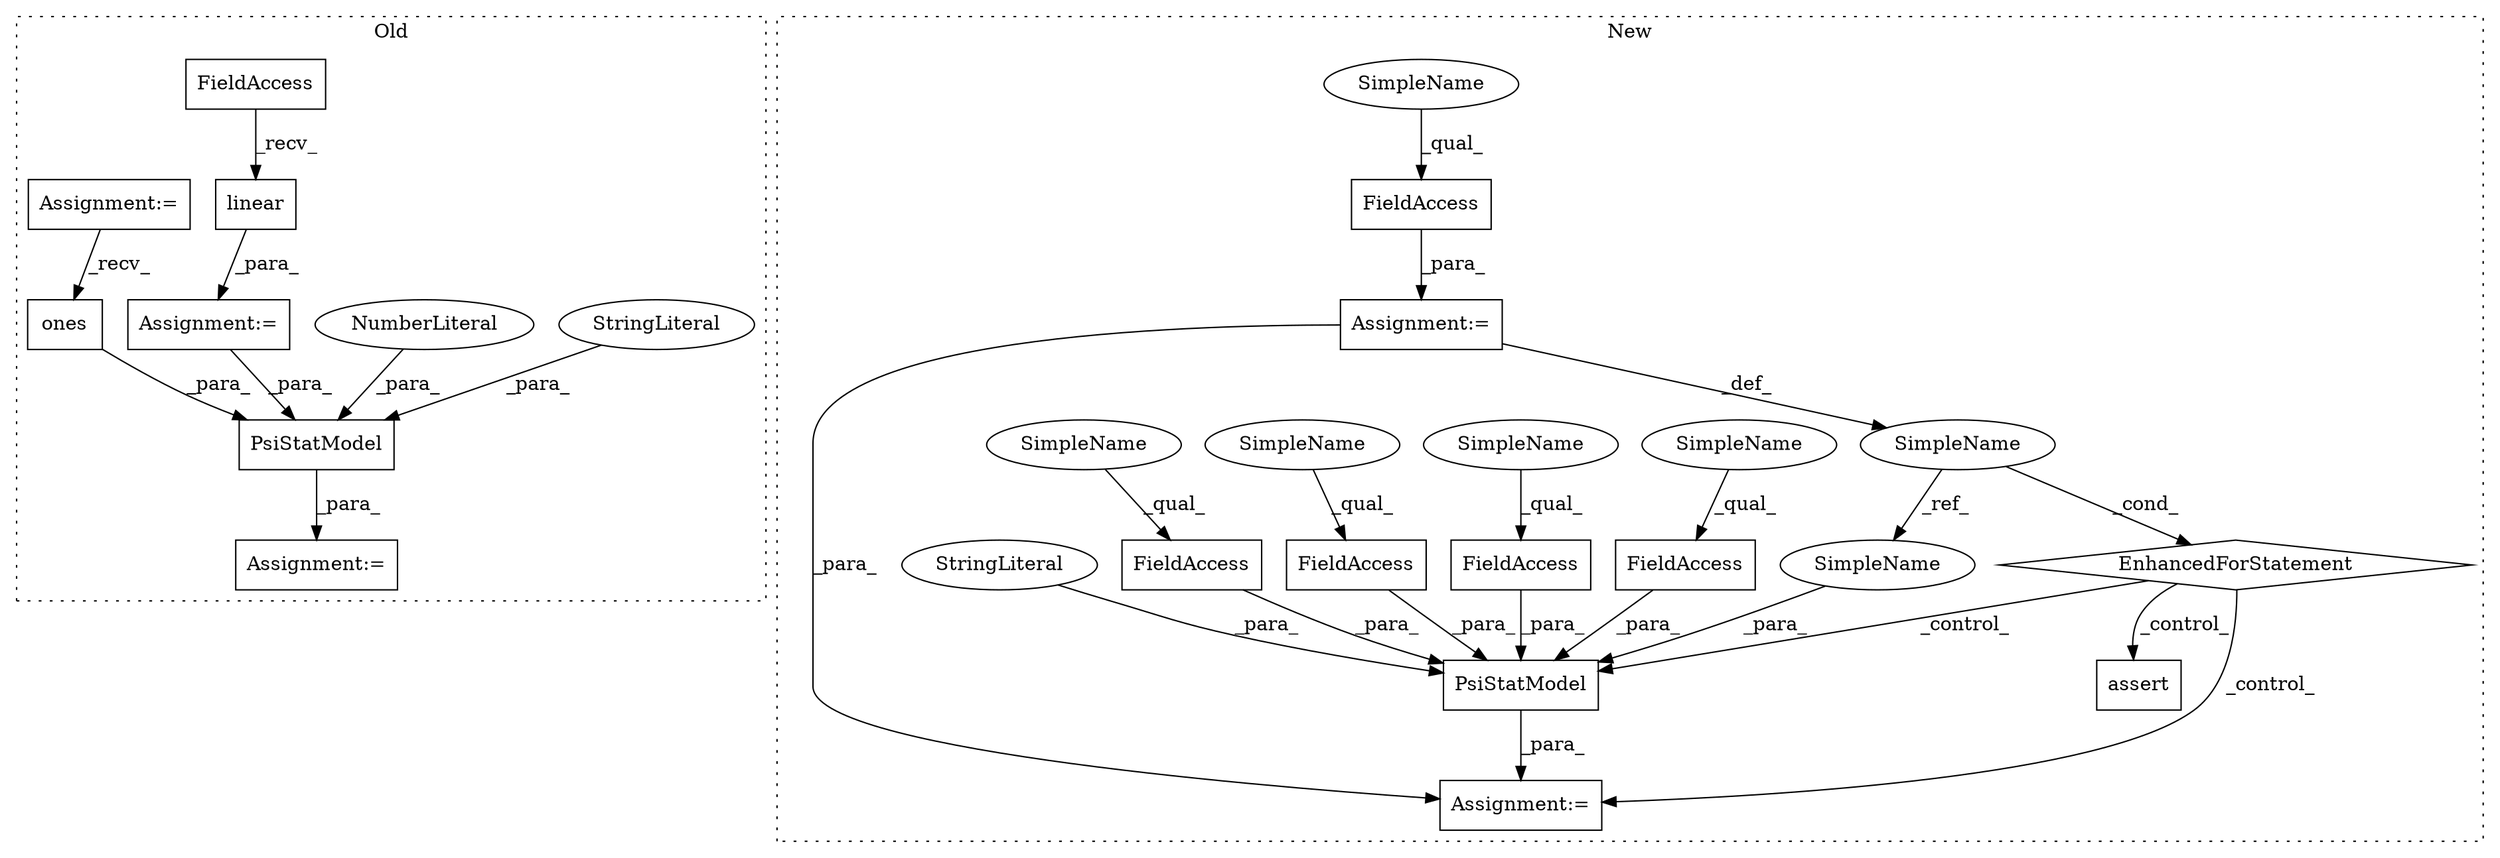 digraph G {
subgraph cluster0 {
1 [label="PsiStatModel" a="32" s="3649,3723" l="13,1" shape="box"];
3 [label="StringLiteral" a="45" s="3662" l="6" shape="ellipse"];
11 [label="Assignment:=" a="7" s="3648" l="1" shape="box"];
12 [label="NumberLiteral" a="34" s="3688" l="1" shape="ellipse"];
14 [label="linear" a="32" s="3632,3640" l="7,1" shape="box"];
18 [label="FieldAccess" a="22" s="3623" l="8" shape="box"];
19 [label="ones" a="32" s="3696,3721" l="10,2" shape="box"];
20 [label="Assignment:=" a="7" s="3622" l="1" shape="box"];
21 [label="Assignment:=" a="7" s="3585" l="5" shape="box"];
label = "Old";
style="dotted";
}
subgraph cluster1 {
2 [label="EnhancedForStatement" a="70" s="3821,3894" l="53,2" shape="diamond"];
4 [label="SimpleName" a="42" s="3878" l="1" shape="ellipse"];
5 [label="PsiStatModel" a="32" s="3906,3959" l="13,1" shape="box"];
6 [label="StringLiteral" a="45" s="3919" l="6" shape="ellipse"];
7 [label="assert" a="6" s="3968" l="7" shape="box"];
8 [label="Assignment:=" a="7" s="3821,3894" l="53,2" shape="box"];
9 [label="FieldAccess" a="22" s="3882" l="12" shape="box"];
10 [label="Assignment:=" a="7" s="3905" l="1" shape="box"];
13 [label="FieldAccess" a="22" s="3944" l="6" shape="box"];
15 [label="FieldAccess" a="22" s="3951" l="6" shape="box"];
16 [label="FieldAccess" a="22" s="3926" l="6" shape="box"];
17 [label="FieldAccess" a="22" s="3933" l="10" shape="box"];
22 [label="SimpleName" a="42" s="3951" l="4" shape="ellipse"];
23 [label="SimpleName" a="42" s="3944" l="4" shape="ellipse"];
24 [label="SimpleName" a="42" s="3926" l="4" shape="ellipse"];
25 [label="SimpleName" a="42" s="3882" l="4" shape="ellipse"];
26 [label="SimpleName" a="42" s="3933" l="4" shape="ellipse"];
27 [label="SimpleName" a="42" s="3958" l="1" shape="ellipse"];
label = "New";
style="dotted";
}
1 -> 11 [label="_para_"];
2 -> 7 [label="_control_"];
2 -> 5 [label="_control_"];
2 -> 10 [label="_control_"];
3 -> 1 [label="_para_"];
4 -> 27 [label="_ref_"];
4 -> 2 [label="_cond_"];
5 -> 10 [label="_para_"];
6 -> 5 [label="_para_"];
8 -> 10 [label="_para_"];
8 -> 4 [label="_def_"];
9 -> 8 [label="_para_"];
12 -> 1 [label="_para_"];
13 -> 5 [label="_para_"];
14 -> 20 [label="_para_"];
15 -> 5 [label="_para_"];
16 -> 5 [label="_para_"];
17 -> 5 [label="_para_"];
18 -> 14 [label="_recv_"];
19 -> 1 [label="_para_"];
20 -> 1 [label="_para_"];
21 -> 19 [label="_recv_"];
22 -> 15 [label="_qual_"];
23 -> 13 [label="_qual_"];
24 -> 16 [label="_qual_"];
25 -> 9 [label="_qual_"];
26 -> 17 [label="_qual_"];
27 -> 5 [label="_para_"];
}